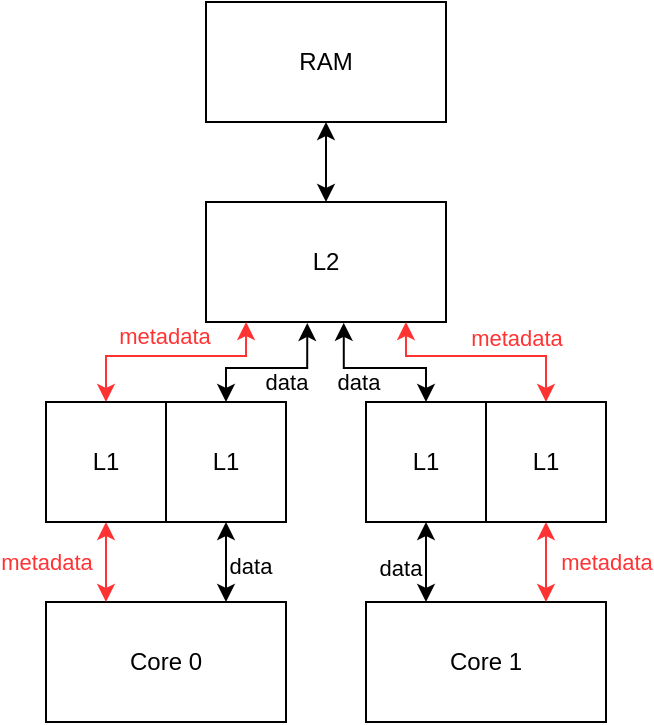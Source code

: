 <mxfile>
    <diagram id="dqKlPxjHF7jyeg9HQY9F" name="Page-1">
        <mxGraphModel dx="875" dy="658" grid="1" gridSize="10" guides="1" tooltips="1" connect="1" arrows="1" fold="1" page="1" pageScale="1" pageWidth="1169" pageHeight="827" math="0" shadow="0">
            <root>
                <mxCell id="0"/>
                <mxCell id="1" parent="0"/>
                <mxCell id="56" style="edgeStyle=orthogonalEdgeStyle;html=1;exitX=0.5;exitY=0;exitDx=0;exitDy=0;entryX=0.422;entryY=1.008;entryDx=0;entryDy=0;strokeColor=#000000;fontColor=#FF3333;startArrow=classic;startFill=1;rounded=0;entryPerimeter=0;" edge="1" parent="1" source="2" target="4">
                    <mxGeometry relative="1" as="geometry">
                        <Array as="points">
                            <mxPoint x="130" y="223"/>
                            <mxPoint x="171" y="223"/>
                        </Array>
                    </mxGeometry>
                </mxCell>
                <mxCell id="67" value="data" style="edgeLabel;html=1;align=center;verticalAlign=middle;resizable=0;points=[];fontColor=#000000;" vertex="1" connectable="0" parent="56">
                    <mxGeometry x="0.232" y="-1" relative="1" as="geometry">
                        <mxPoint x="-3" y="6" as="offset"/>
                    </mxGeometry>
                </mxCell>
                <mxCell id="59" style="edgeStyle=none;html=1;entryX=0.75;entryY=0;entryDx=0;entryDy=0;strokeColor=#000000;fontColor=#FF3333;startArrow=classic;startFill=1;" edge="1" parent="1" source="2" target="6">
                    <mxGeometry relative="1" as="geometry"/>
                </mxCell>
                <mxCell id="70" value="data" style="edgeLabel;html=1;align=center;verticalAlign=middle;resizable=0;points=[];fontColor=#000000;" vertex="1" connectable="0" parent="59">
                    <mxGeometry x="0.077" relative="1" as="geometry">
                        <mxPoint x="12" as="offset"/>
                    </mxGeometry>
                </mxCell>
                <mxCell id="2" value="L1" style="rounded=0;whiteSpace=wrap;html=1;" parent="1" vertex="1">
                    <mxGeometry x="100" y="240" width="60" height="60" as="geometry"/>
                </mxCell>
                <mxCell id="61" style="edgeStyle=none;html=1;exitX=0.5;exitY=1;exitDx=0;exitDy=0;entryX=0.25;entryY=0;entryDx=0;entryDy=0;strokeColor=#000000;fontColor=#FF3333;startArrow=classic;startFill=1;" edge="1" parent="1" source="3" target="7">
                    <mxGeometry relative="1" as="geometry"/>
                </mxCell>
                <mxCell id="71" value="data" style="edgeLabel;html=1;align=center;verticalAlign=middle;resizable=0;points=[];fontColor=#000000;" vertex="1" connectable="0" parent="61">
                    <mxGeometry x="0.118" y="1" relative="1" as="geometry">
                        <mxPoint x="-14" as="offset"/>
                    </mxGeometry>
                </mxCell>
                <mxCell id="63" style="edgeStyle=orthogonalEdgeStyle;rounded=0;html=1;entryX=0.574;entryY=1.007;entryDx=0;entryDy=0;entryPerimeter=0;strokeColor=#000000;fontColor=#FF3333;startArrow=classic;startFill=1;" edge="1" parent="1" source="3" target="4">
                    <mxGeometry relative="1" as="geometry">
                        <Array as="points">
                            <mxPoint x="230" y="223"/>
                            <mxPoint x="189" y="223"/>
                        </Array>
                    </mxGeometry>
                </mxCell>
                <mxCell id="69" value="data" style="edgeLabel;html=1;align=center;verticalAlign=middle;resizable=0;points=[];fontColor=#000000;" vertex="1" connectable="0" parent="63">
                    <mxGeometry x="0.268" y="-1" relative="1" as="geometry">
                        <mxPoint y="8" as="offset"/>
                    </mxGeometry>
                </mxCell>
                <mxCell id="3" value="L1" style="rounded=0;whiteSpace=wrap;html=1;" parent="1" vertex="1">
                    <mxGeometry x="200" y="240" width="60" height="60" as="geometry"/>
                </mxCell>
                <mxCell id="4" value="L2" style="rounded=0;whiteSpace=wrap;html=1;" parent="1" vertex="1">
                    <mxGeometry x="120" y="140" width="120" height="60" as="geometry"/>
                </mxCell>
                <mxCell id="43" style="edgeStyle=none;html=1;entryX=0.5;entryY=0;entryDx=0;entryDy=0;startArrow=classic;startFill=1;" edge="1" parent="1" source="5" target="4">
                    <mxGeometry relative="1" as="geometry"/>
                </mxCell>
                <mxCell id="5" value="RAM" style="rounded=0;whiteSpace=wrap;html=1;" parent="1" vertex="1">
                    <mxGeometry x="120" y="40" width="120" height="60" as="geometry"/>
                </mxCell>
                <mxCell id="6" value="Core 0" style="rounded=0;whiteSpace=wrap;html=1;" parent="1" vertex="1">
                    <mxGeometry x="40" y="340" width="120" height="60" as="geometry"/>
                </mxCell>
                <mxCell id="7" value="Core 1" style="rounded=0;whiteSpace=wrap;html=1;" parent="1" vertex="1">
                    <mxGeometry x="200" y="340" width="120" height="60" as="geometry"/>
                </mxCell>
                <mxCell id="60" value="metadata" style="edgeStyle=none;html=1;exitX=0.5;exitY=1;exitDx=0;exitDy=0;entryX=0.25;entryY=0;entryDx=0;entryDy=0;strokeColor=#FF3333;fontColor=#FF3333;startArrow=classic;startFill=1;" edge="1" parent="1" source="57" target="6">
                    <mxGeometry y="-30" relative="1" as="geometry">
                        <mxPoint as="offset"/>
                    </mxGeometry>
                </mxCell>
                <mxCell id="65" value="metadata" style="edgeStyle=orthogonalEdgeStyle;rounded=0;html=1;entryX=0.167;entryY=1;entryDx=0;entryDy=0;entryPerimeter=0;strokeColor=#FF3333;fontColor=#FF3333;startArrow=classic;startFill=1;" edge="1" parent="1" source="57" target="4">
                    <mxGeometry x="-0.054" y="10" relative="1" as="geometry">
                        <Array as="points">
                            <mxPoint x="70" y="217"/>
                            <mxPoint x="140" y="217"/>
                        </Array>
                        <mxPoint as="offset"/>
                    </mxGeometry>
                </mxCell>
                <mxCell id="57" value="L1" style="rounded=0;whiteSpace=wrap;html=1;" vertex="1" parent="1">
                    <mxGeometry x="40" y="240" width="60" height="60" as="geometry"/>
                </mxCell>
                <mxCell id="62" value="metadata" style="edgeStyle=none;html=1;exitX=0.5;exitY=1;exitDx=0;exitDy=0;entryX=0.75;entryY=0;entryDx=0;entryDy=0;strokeColor=#FF3333;fontColor=#FF3333;startArrow=classic;startFill=1;" edge="1" parent="1" source="58" target="7">
                    <mxGeometry y="30" relative="1" as="geometry">
                        <mxPoint as="offset"/>
                    </mxGeometry>
                </mxCell>
                <mxCell id="64" style="edgeStyle=orthogonalEdgeStyle;rounded=0;html=1;entryX=0.833;entryY=1;entryDx=0;entryDy=0;entryPerimeter=0;strokeColor=#FF3333;fontColor=#FF3333;startArrow=classic;startFill=1;" edge="1" parent="1" source="58" target="4">
                    <mxGeometry relative="1" as="geometry">
                        <Array as="points">
                            <mxPoint x="290" y="217"/>
                            <mxPoint x="220" y="217"/>
                        </Array>
                    </mxGeometry>
                </mxCell>
                <mxCell id="66" value="metadata" style="edgeLabel;html=1;align=center;verticalAlign=middle;resizable=0;points=[];fontColor=#FF3333;" vertex="1" connectable="0" parent="64">
                    <mxGeometry x="-0.275" y="1" relative="1" as="geometry">
                        <mxPoint x="2" y="-10" as="offset"/>
                    </mxGeometry>
                </mxCell>
                <mxCell id="58" value="L1" style="rounded=0;whiteSpace=wrap;html=1;" vertex="1" parent="1">
                    <mxGeometry x="260" y="240" width="60" height="60" as="geometry"/>
                </mxCell>
            </root>
        </mxGraphModel>
    </diagram>
</mxfile>